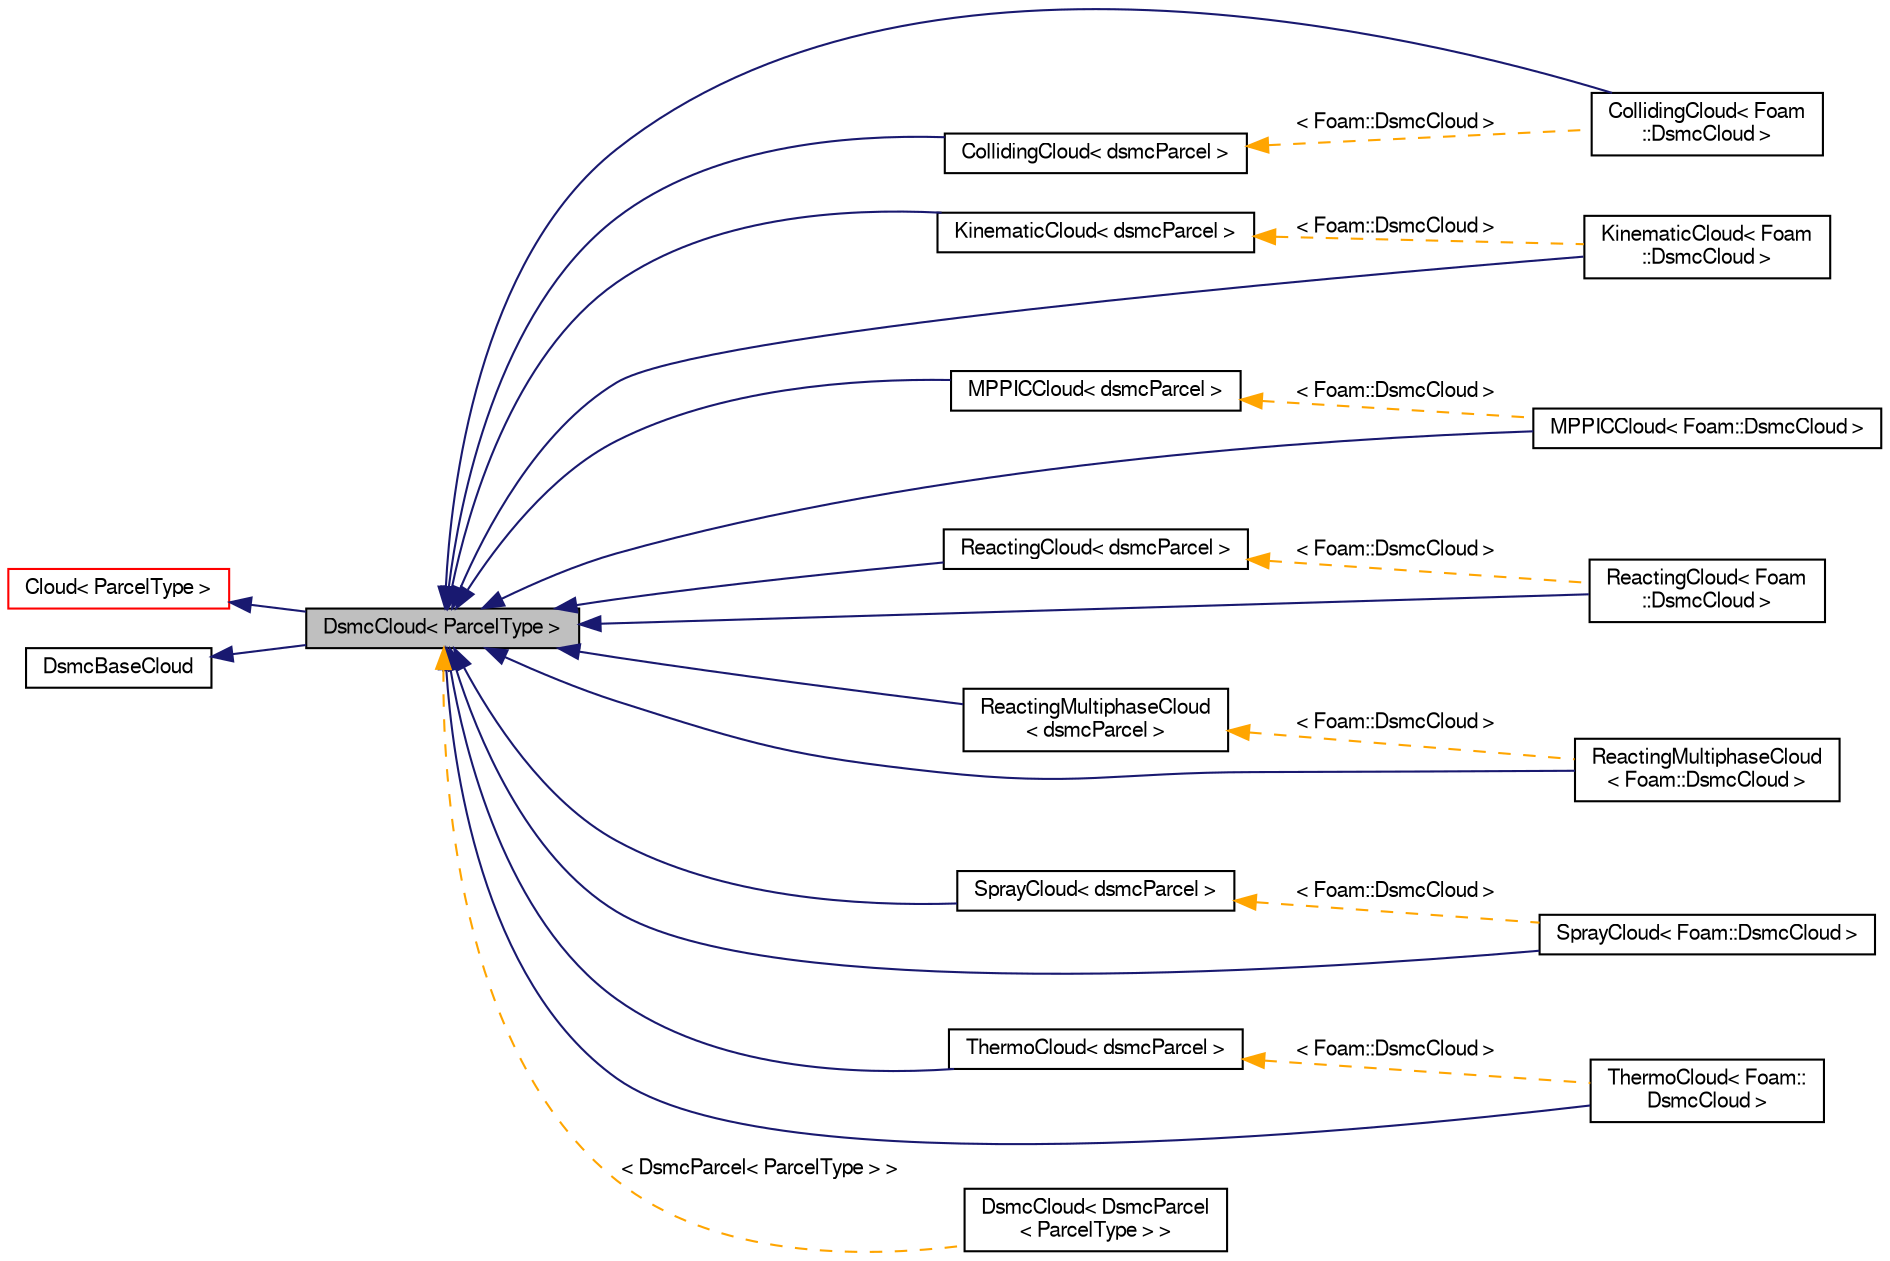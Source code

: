 digraph "DsmcCloud&lt; ParcelType &gt;"
{
  bgcolor="transparent";
  edge [fontname="FreeSans",fontsize="10",labelfontname="FreeSans",labelfontsize="10"];
  node [fontname="FreeSans",fontsize="10",shape=record];
  rankdir="LR";
  Node0 [label="DsmcCloud\< ParcelType \>",height=0.2,width=0.4,color="black", fillcolor="grey75", style="filled", fontcolor="black"];
  Node1 -> Node0 [dir="back",color="midnightblue",fontsize="10",style="solid",fontname="FreeSans"];
  Node1 [label="Cloud\< ParcelType \>",height=0.2,width=0.4,color="red",URL="$a23562.html"];
  Node24 -> Node0 [dir="back",color="midnightblue",fontsize="10",style="solid",fontname="FreeSans"];
  Node24 [label="DsmcBaseCloud",height=0.2,width=0.4,color="black",URL="$a23670.html",tooltip="Virtual abstract base class for templated DsmcCloud. "];
  Node0 -> Node25 [dir="back",color="midnightblue",fontsize="10",style="solid",fontname="FreeSans"];
  Node25 [label="CollidingCloud\< Foam\l::DsmcCloud \>",height=0.2,width=0.4,color="black",URL="$a23758.html"];
  Node0 -> Node26 [dir="back",color="midnightblue",fontsize="10",style="solid",fontname="FreeSans"];
  Node26 [label="CollidingCloud\< dsmcParcel \>",height=0.2,width=0.4,color="black",URL="$a23758.html",tooltip="Adds coolisions to kinematic clouds. "];
  Node26 -> Node25 [dir="back",color="orange",fontsize="10",style="dashed",label=" \< Foam::DsmcCloud \>" ,fontname="FreeSans"];
  Node0 -> Node27 [dir="back",color="midnightblue",fontsize="10",style="solid",fontname="FreeSans"];
  Node27 [label="KinematicCloud\< dsmcParcel \>",height=0.2,width=0.4,color="black",URL="$a23786.html",tooltip="Templated base class for kinematic cloud. "];
  Node27 -> Node28 [dir="back",color="orange",fontsize="10",style="dashed",label=" \< Foam::DsmcCloud \>" ,fontname="FreeSans"];
  Node28 [label="KinematicCloud\< Foam\l::DsmcCloud \>",height=0.2,width=0.4,color="black",URL="$a23786.html"];
  Node0 -> Node29 [dir="back",color="midnightblue",fontsize="10",style="solid",fontname="FreeSans"];
  Node29 [label="MPPICCloud\< dsmcParcel \>",height=0.2,width=0.4,color="black",URL="$a23802.html",tooltip="Adds MPPIC modelling to kinematic clouds. "];
  Node29 -> Node30 [dir="back",color="orange",fontsize="10",style="dashed",label=" \< Foam::DsmcCloud \>" ,fontname="FreeSans"];
  Node30 [label="MPPICCloud\< Foam::DsmcCloud \>",height=0.2,width=0.4,color="black",URL="$a23802.html"];
  Node0 -> Node31 [dir="back",color="midnightblue",fontsize="10",style="solid",fontname="FreeSans"];
  Node31 [label="ReactingCloud\< dsmcParcel \>",height=0.2,width=0.4,color="black",URL="$a23814.html",tooltip="Templated base class for reacting cloud. "];
  Node31 -> Node32 [dir="back",color="orange",fontsize="10",style="dashed",label=" \< Foam::DsmcCloud \>" ,fontname="FreeSans"];
  Node32 [label="ReactingCloud\< Foam\l::DsmcCloud \>",height=0.2,width=0.4,color="black",URL="$a23814.html"];
  Node0 -> Node33 [dir="back",color="midnightblue",fontsize="10",style="solid",fontname="FreeSans"];
  Node33 [label="ReactingMultiphaseCloud\l\< dsmcParcel \>",height=0.2,width=0.4,color="black",URL="$a23826.html",tooltip="Templated base class for multiphase reacting cloud. "];
  Node33 -> Node34 [dir="back",color="orange",fontsize="10",style="dashed",label=" \< Foam::DsmcCloud \>" ,fontname="FreeSans"];
  Node34 [label="ReactingMultiphaseCloud\l\< Foam::DsmcCloud \>",height=0.2,width=0.4,color="black",URL="$a23826.html"];
  Node0 -> Node35 [dir="back",color="midnightblue",fontsize="10",style="solid",fontname="FreeSans"];
  Node35 [label="SprayCloud\< dsmcParcel \>",height=0.2,width=0.4,color="black",URL="$a24530.html",tooltip="Templated base class for spray cloud. "];
  Node35 -> Node36 [dir="back",color="orange",fontsize="10",style="dashed",label=" \< Foam::DsmcCloud \>" ,fontname="FreeSans"];
  Node36 [label="SprayCloud\< Foam::DsmcCloud \>",height=0.2,width=0.4,color="black",URL="$a24530.html"];
  Node0 -> Node37 [dir="back",color="midnightblue",fontsize="10",style="solid",fontname="FreeSans"];
  Node37 [label="ThermoCloud\< dsmcParcel \>",height=0.2,width=0.4,color="black",URL="$a23834.html",tooltip="Templated base class for thermodynamic cloud. "];
  Node37 -> Node38 [dir="back",color="orange",fontsize="10",style="dashed",label=" \< Foam::DsmcCloud \>" ,fontname="FreeSans"];
  Node38 [label="ThermoCloud\< Foam::\lDsmcCloud \>",height=0.2,width=0.4,color="black",URL="$a23834.html"];
  Node0 -> Node28 [dir="back",color="midnightblue",fontsize="10",style="solid",fontname="FreeSans"];
  Node0 -> Node30 [dir="back",color="midnightblue",fontsize="10",style="solid",fontname="FreeSans"];
  Node0 -> Node32 [dir="back",color="midnightblue",fontsize="10",style="solid",fontname="FreeSans"];
  Node0 -> Node34 [dir="back",color="midnightblue",fontsize="10",style="solid",fontname="FreeSans"];
  Node0 -> Node36 [dir="back",color="midnightblue",fontsize="10",style="solid",fontname="FreeSans"];
  Node0 -> Node38 [dir="back",color="midnightblue",fontsize="10",style="solid",fontname="FreeSans"];
  Node0 -> Node39 [dir="back",color="orange",fontsize="10",style="dashed",label=" \< DsmcParcel\< ParcelType \> \>" ,fontname="FreeSans"];
  Node39 [label="DsmcCloud\< DsmcParcel\l\< ParcelType \> \>",height=0.2,width=0.4,color="black",URL="$a23686.html"];
}

